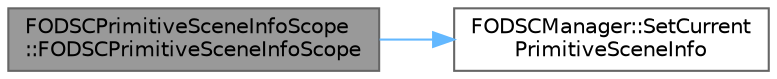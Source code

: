 digraph "FODSCPrimitiveSceneInfoScope::FODSCPrimitiveSceneInfoScope"
{
 // INTERACTIVE_SVG=YES
 // LATEX_PDF_SIZE
  bgcolor="transparent";
  edge [fontname=Helvetica,fontsize=10,labelfontname=Helvetica,labelfontsize=10];
  node [fontname=Helvetica,fontsize=10,shape=box,height=0.2,width=0.4];
  rankdir="LR";
  Node1 [id="Node000001",label="FODSCPrimitiveSceneInfoScope\l::FODSCPrimitiveSceneInfoScope",height=0.2,width=0.4,color="gray40", fillcolor="grey60", style="filled", fontcolor="black",tooltip=" "];
  Node1 -> Node2 [id="edge1_Node000001_Node000002",color="steelblue1",style="solid",tooltip=" "];
  Node2 [id="Node000002",label="FODSCManager::SetCurrent\lPrimitiveSceneInfo",height=0.2,width=0.4,color="grey40", fillcolor="white", style="filled",URL="$d2/dd8/classFODSCManager.html#a80b496045a55cca60b3d1bc7a7e3f8bb",tooltip=" "];
}
